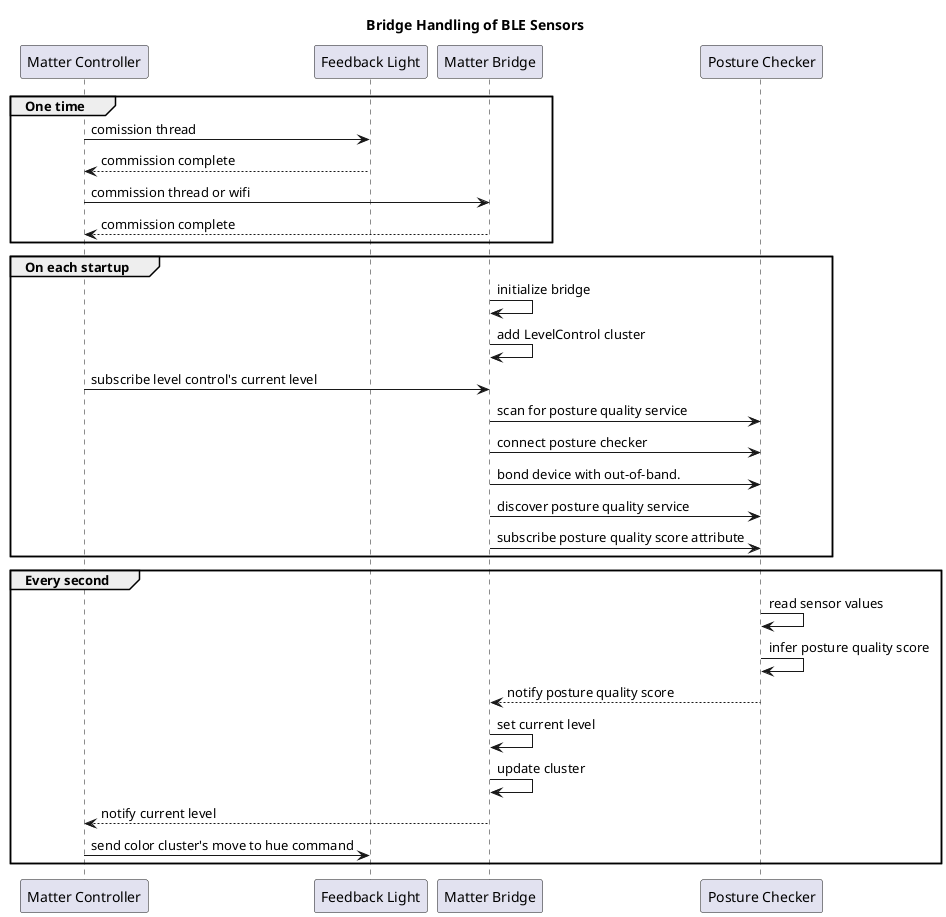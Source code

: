 @startuml

title Bridge Handling of BLE Sensors

participant "Matter Controller" as chip
participant "Feedback Light" as light
participant "Matter Bridge" as bridge
participant "Posture Checker" as posture

group One time
    chip -> light : comission thread
    light --> chip: commission complete

    chip -> bridge : commission thread or wifi
    bridge --> chip: commission complete
end

group On each startup
    bridge -> bridge : initialize bridge
    bridge -> bridge : add LevelControl cluster

    chip -> bridge : subscribe level control's current level

    bridge -> posture : scan for posture quality service
    bridge -> posture : connect posture checker
    bridge -> posture : bond device with out-of-band.
    bridge -> posture : discover posture quality service
    bridge -> posture : subscribe posture quality score attribute
end

group Every second
    posture -> posture : read sensor values
    posture -> posture : infer posture quality score
    posture --> bridge : notify posture quality score
    bridge -> bridge : set current level
    bridge -> bridge : update cluster

    bridge --> chip : notify current level
    chip -> light : send color cluster's move to hue command
end

@enduml
